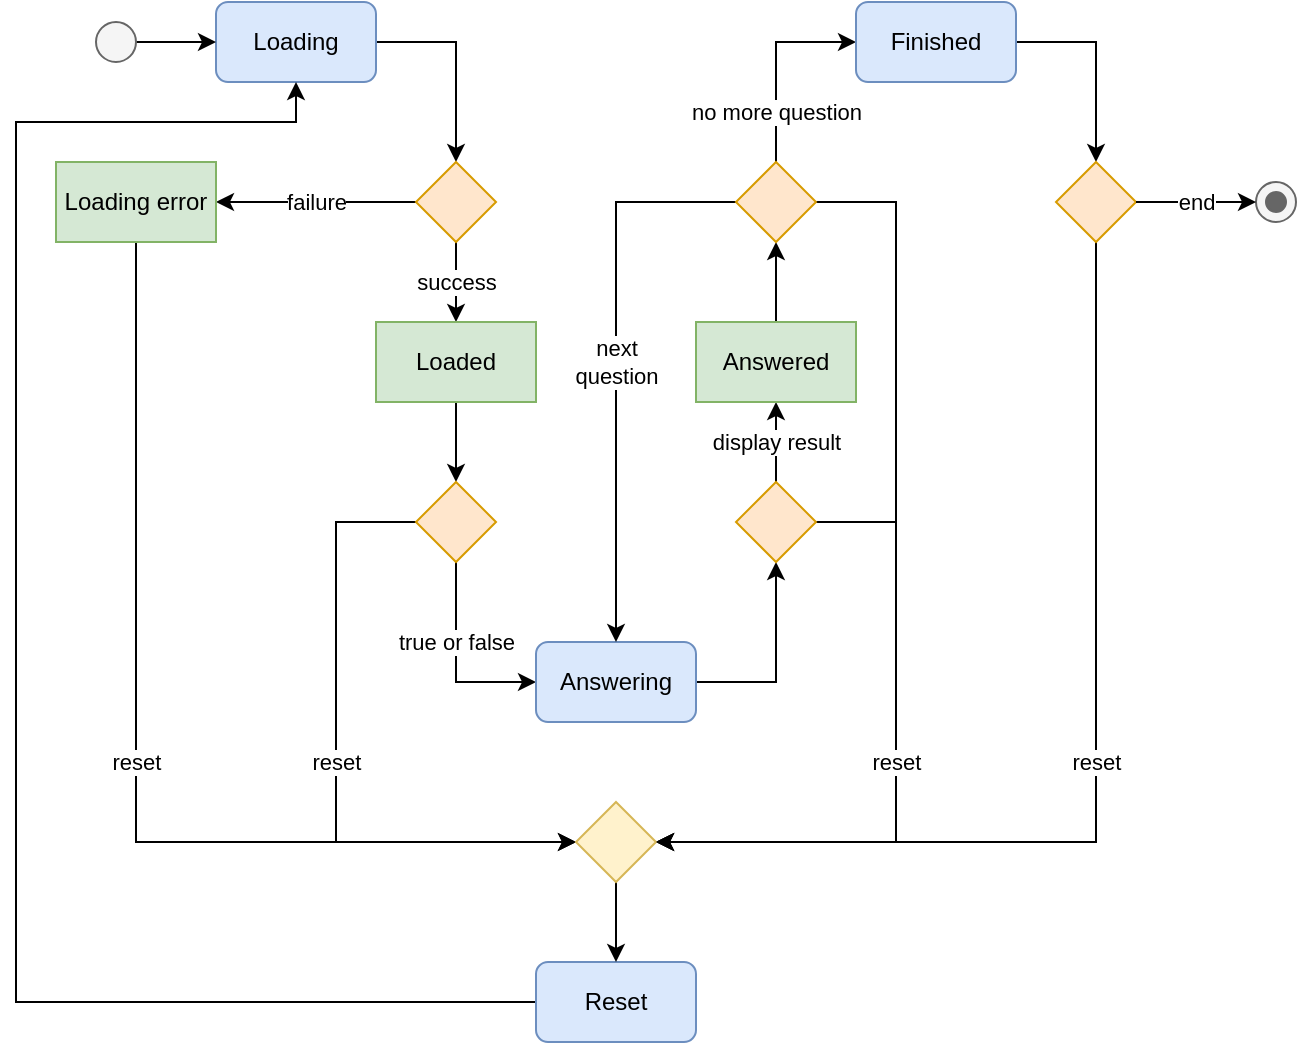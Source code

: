 <mxfile version="24.7.17">
  <diagram name="Page-1" id="n4YTPFiaNwmfkghKdESe">
    <mxGraphModel dx="2074" dy="1128" grid="1" gridSize="10" guides="1" tooltips="1" connect="1" arrows="1" fold="1" page="1" pageScale="1" pageWidth="720" pageHeight="600" math="0" shadow="0">
      <root>
        <mxCell id="0" />
        <mxCell id="1" parent="0" />
        <mxCell id="MU9g39NuWjS2vlEsyIcT-1" style="edgeStyle=orthogonalEdgeStyle;rounded=0;orthogonalLoop=1;jettySize=auto;html=1;exitX=1;exitY=0.5;exitDx=0;exitDy=0;entryX=0.5;entryY=0;entryDx=0;entryDy=0;" edge="1" parent="1" source="MU9g39NuWjS2vlEsyIcT-2" target="MU9g39NuWjS2vlEsyIcT-5">
          <mxGeometry relative="1" as="geometry" />
        </mxCell>
        <mxCell id="MU9g39NuWjS2vlEsyIcT-2" value="Loading" style="rounded=1;whiteSpace=wrap;html=1;fontSize=12;glass=0;strokeWidth=1;shadow=0;fillColor=#dae8fc;strokeColor=#6c8ebf;" vertex="1" parent="1">
          <mxGeometry x="140" y="40" width="80" height="40" as="geometry" />
        </mxCell>
        <mxCell id="MU9g39NuWjS2vlEsyIcT-3" value="success" style="edgeStyle=orthogonalEdgeStyle;rounded=0;orthogonalLoop=1;jettySize=auto;html=1;exitX=0.5;exitY=1;exitDx=0;exitDy=0;entryX=0.5;entryY=0;entryDx=0;entryDy=0;" edge="1" parent="1" source="MU9g39NuWjS2vlEsyIcT-5" target="MU9g39NuWjS2vlEsyIcT-7">
          <mxGeometry relative="1" as="geometry" />
        </mxCell>
        <mxCell id="MU9g39NuWjS2vlEsyIcT-4" value="failure" style="edgeStyle=orthogonalEdgeStyle;rounded=0;orthogonalLoop=1;jettySize=auto;html=1;exitX=0;exitY=0.5;exitDx=0;exitDy=0;entryX=1;entryY=0.5;entryDx=0;entryDy=0;" edge="1" parent="1" source="MU9g39NuWjS2vlEsyIcT-5" target="MU9g39NuWjS2vlEsyIcT-29">
          <mxGeometry relative="1" as="geometry">
            <mxPoint x="160" y="140" as="targetPoint" />
          </mxGeometry>
        </mxCell>
        <mxCell id="MU9g39NuWjS2vlEsyIcT-5" value="" style="rhombus;whiteSpace=wrap;html=1;shadow=0;fontFamily=Helvetica;fontSize=12;align=center;strokeWidth=1;spacing=6;spacingTop=-4;fillColor=#ffe6cc;strokeColor=#d79b00;" vertex="1" parent="1">
          <mxGeometry x="240" y="120" width="40" height="40" as="geometry" />
        </mxCell>
        <mxCell id="MU9g39NuWjS2vlEsyIcT-6" style="edgeStyle=orthogonalEdgeStyle;rounded=0;orthogonalLoop=1;jettySize=auto;html=1;exitX=0.5;exitY=1;exitDx=0;exitDy=0;entryX=0.5;entryY=0;entryDx=0;entryDy=0;" edge="1" parent="1" source="MU9g39NuWjS2vlEsyIcT-7" target="MU9g39NuWjS2vlEsyIcT-10">
          <mxGeometry relative="1" as="geometry" />
        </mxCell>
        <mxCell id="MU9g39NuWjS2vlEsyIcT-7" value="Loaded" style="rounded=0;whiteSpace=wrap;html=1;fillColor=#d5e8d4;strokeColor=#82b366;" vertex="1" parent="1">
          <mxGeometry x="220" y="200" width="80" height="40" as="geometry" />
        </mxCell>
        <mxCell id="MU9g39NuWjS2vlEsyIcT-8" value="reset" style="edgeStyle=orthogonalEdgeStyle;rounded=0;orthogonalLoop=1;jettySize=auto;html=1;exitX=0;exitY=0.5;exitDx=0;exitDy=0;entryX=0;entryY=0.5;entryDx=0;entryDy=0;" edge="1" parent="1" source="MU9g39NuWjS2vlEsyIcT-10" target="MU9g39NuWjS2vlEsyIcT-28">
          <mxGeometry relative="1" as="geometry">
            <Array as="points">
              <mxPoint x="200" y="300" />
              <mxPoint x="200" y="460" />
            </Array>
          </mxGeometry>
        </mxCell>
        <mxCell id="MU9g39NuWjS2vlEsyIcT-9" value="true or false" style="edgeStyle=orthogonalEdgeStyle;rounded=0;orthogonalLoop=1;jettySize=auto;html=1;exitX=0.5;exitY=1;exitDx=0;exitDy=0;entryX=0;entryY=0.5;entryDx=0;entryDy=0;" edge="1" parent="1" source="MU9g39NuWjS2vlEsyIcT-10" target="MU9g39NuWjS2vlEsyIcT-14">
          <mxGeometry x="-0.2" relative="1" as="geometry">
            <mxPoint as="offset" />
          </mxGeometry>
        </mxCell>
        <mxCell id="MU9g39NuWjS2vlEsyIcT-10" value="" style="rhombus;whiteSpace=wrap;html=1;shadow=0;fontFamily=Helvetica;fontSize=12;align=center;strokeWidth=1;spacing=6;spacingTop=-4;fillColor=#ffe6cc;strokeColor=#d79b00;" vertex="1" parent="1">
          <mxGeometry x="240" y="280" width="40" height="40" as="geometry" />
        </mxCell>
        <mxCell id="MU9g39NuWjS2vlEsyIcT-11" style="edgeStyle=orthogonalEdgeStyle;rounded=0;orthogonalLoop=1;jettySize=auto;html=1;exitX=0;exitY=0.5;exitDx=0;exitDy=0;entryX=0.5;entryY=1;entryDx=0;entryDy=0;" edge="1" parent="1" source="MU9g39NuWjS2vlEsyIcT-12" target="MU9g39NuWjS2vlEsyIcT-2">
          <mxGeometry relative="1" as="geometry">
            <Array as="points">
              <mxPoint x="40" y="540" />
              <mxPoint x="40" y="100" />
              <mxPoint x="180" y="100" />
            </Array>
          </mxGeometry>
        </mxCell>
        <mxCell id="MU9g39NuWjS2vlEsyIcT-12" value="Reset" style="rounded=1;whiteSpace=wrap;html=1;fontSize=12;glass=0;strokeWidth=1;shadow=0;fillColor=#dae8fc;strokeColor=#6c8ebf;" vertex="1" parent="1">
          <mxGeometry x="300" y="520" width="80" height="40" as="geometry" />
        </mxCell>
        <mxCell id="MU9g39NuWjS2vlEsyIcT-13" style="edgeStyle=orthogonalEdgeStyle;rounded=0;orthogonalLoop=1;jettySize=auto;html=1;exitX=1;exitY=0.5;exitDx=0;exitDy=0;entryX=0.5;entryY=1;entryDx=0;entryDy=0;" edge="1" parent="1" source="MU9g39NuWjS2vlEsyIcT-14" target="MU9g39NuWjS2vlEsyIcT-17">
          <mxGeometry relative="1" as="geometry" />
        </mxCell>
        <mxCell id="MU9g39NuWjS2vlEsyIcT-14" value="Answering" style="rounded=1;whiteSpace=wrap;html=1;fontSize=12;glass=0;strokeWidth=1;shadow=0;fillColor=#dae8fc;strokeColor=#6c8ebf;" vertex="1" parent="1">
          <mxGeometry x="300" y="360" width="80" height="40" as="geometry" />
        </mxCell>
        <mxCell id="MU9g39NuWjS2vlEsyIcT-15" value="display result" style="edgeStyle=orthogonalEdgeStyle;rounded=0;orthogonalLoop=1;jettySize=auto;html=1;exitX=0.5;exitY=0;exitDx=0;exitDy=0;entryX=0.5;entryY=1;entryDx=0;entryDy=0;" edge="1" parent="1" source="MU9g39NuWjS2vlEsyIcT-17" target="MU9g39NuWjS2vlEsyIcT-19">
          <mxGeometry relative="1" as="geometry" />
        </mxCell>
        <mxCell id="MU9g39NuWjS2vlEsyIcT-16" style="edgeStyle=orthogonalEdgeStyle;rounded=0;orthogonalLoop=1;jettySize=auto;html=1;exitX=1;exitY=0.5;exitDx=0;exitDy=0;entryX=1;entryY=0.5;entryDx=0;entryDy=0;" edge="1" parent="1" source="MU9g39NuWjS2vlEsyIcT-17" target="MU9g39NuWjS2vlEsyIcT-28">
          <mxGeometry relative="1" as="geometry">
            <Array as="points">
              <mxPoint x="480" y="300" />
              <mxPoint x="480" y="460" />
            </Array>
          </mxGeometry>
        </mxCell>
        <mxCell id="MU9g39NuWjS2vlEsyIcT-17" value="" style="rhombus;whiteSpace=wrap;html=1;shadow=0;fontFamily=Helvetica;fontSize=12;align=center;strokeWidth=1;spacing=6;spacingTop=-4;fillColor=#ffe6cc;strokeColor=#d79b00;" vertex="1" parent="1">
          <mxGeometry x="400" y="280" width="40" height="40" as="geometry" />
        </mxCell>
        <mxCell id="MU9g39NuWjS2vlEsyIcT-18" style="edgeStyle=orthogonalEdgeStyle;rounded=0;orthogonalLoop=1;jettySize=auto;html=1;exitX=0.5;exitY=0;exitDx=0;exitDy=0;entryX=0.5;entryY=1;entryDx=0;entryDy=0;" edge="1" parent="1" source="MU9g39NuWjS2vlEsyIcT-19" target="MU9g39NuWjS2vlEsyIcT-23">
          <mxGeometry relative="1" as="geometry" />
        </mxCell>
        <mxCell id="MU9g39NuWjS2vlEsyIcT-19" value="Answered" style="rounded=0;whiteSpace=wrap;html=1;fillColor=#d5e8d4;strokeColor=#82b366;" vertex="1" parent="1">
          <mxGeometry x="380" y="200" width="80" height="40" as="geometry" />
        </mxCell>
        <mxCell id="MU9g39NuWjS2vlEsyIcT-20" value="no more question" style="edgeStyle=orthogonalEdgeStyle;rounded=0;orthogonalLoop=1;jettySize=auto;html=1;exitX=0.5;exitY=0;exitDx=0;exitDy=0;entryX=0;entryY=0.5;entryDx=0;entryDy=0;" edge="1" parent="1" source="MU9g39NuWjS2vlEsyIcT-23" target="MU9g39NuWjS2vlEsyIcT-25">
          <mxGeometry x="-0.5" relative="1" as="geometry">
            <mxPoint as="offset" />
          </mxGeometry>
        </mxCell>
        <mxCell id="MU9g39NuWjS2vlEsyIcT-21" value="reset" style="edgeStyle=orthogonalEdgeStyle;rounded=0;orthogonalLoop=1;jettySize=auto;html=1;exitX=1;exitY=0.5;exitDx=0;exitDy=0;" edge="1" parent="1" source="MU9g39NuWjS2vlEsyIcT-23">
          <mxGeometry x="0.333" relative="1" as="geometry">
            <mxPoint x="360" y="460" as="targetPoint" />
            <Array as="points">
              <mxPoint x="480" y="140" />
              <mxPoint x="480" y="460" />
            </Array>
            <mxPoint as="offset" />
          </mxGeometry>
        </mxCell>
        <mxCell id="MU9g39NuWjS2vlEsyIcT-22" value="next&lt;div&gt;question&lt;/div&gt;" style="edgeStyle=orthogonalEdgeStyle;rounded=0;orthogonalLoop=1;jettySize=auto;html=1;exitX=0;exitY=0.5;exitDx=0;exitDy=0;entryX=0.5;entryY=0;entryDx=0;entryDy=0;" edge="1" parent="1" source="MU9g39NuWjS2vlEsyIcT-23" target="MU9g39NuWjS2vlEsyIcT-14">
          <mxGeometry relative="1" as="geometry">
            <mxPoint as="offset" />
          </mxGeometry>
        </mxCell>
        <mxCell id="MU9g39NuWjS2vlEsyIcT-23" value="" style="rhombus;whiteSpace=wrap;html=1;shadow=0;fontFamily=Helvetica;fontSize=12;align=center;strokeWidth=1;spacing=6;spacingTop=-4;fillColor=#ffe6cc;strokeColor=#d79b00;" vertex="1" parent="1">
          <mxGeometry x="400" y="120" width="40" height="40" as="geometry" />
        </mxCell>
        <mxCell id="MU9g39NuWjS2vlEsyIcT-24" style="edgeStyle=orthogonalEdgeStyle;rounded=0;orthogonalLoop=1;jettySize=auto;html=1;exitX=1;exitY=0.5;exitDx=0;exitDy=0;entryX=0.5;entryY=0;entryDx=0;entryDy=0;" edge="1" parent="1" source="MU9g39NuWjS2vlEsyIcT-25" target="MU9g39NuWjS2vlEsyIcT-33">
          <mxGeometry relative="1" as="geometry" />
        </mxCell>
        <mxCell id="MU9g39NuWjS2vlEsyIcT-25" value="Finished" style="rounded=1;whiteSpace=wrap;html=1;fontSize=12;glass=0;strokeWidth=1;shadow=0;fillColor=#dae8fc;strokeColor=#6c8ebf;" vertex="1" parent="1">
          <mxGeometry x="460" y="40" width="80" height="40" as="geometry" />
        </mxCell>
        <mxCell id="MU9g39NuWjS2vlEsyIcT-26" value="reset" style="edgeStyle=orthogonalEdgeStyle;rounded=0;orthogonalLoop=1;jettySize=auto;html=1;entryX=0;entryY=0.5;entryDx=0;entryDy=0;exitX=0.5;exitY=1;exitDx=0;exitDy=0;" edge="1" parent="1" source="MU9g39NuWjS2vlEsyIcT-29" target="MU9g39NuWjS2vlEsyIcT-28">
          <mxGeometry relative="1" as="geometry">
            <mxPoint x="100" y="190" as="sourcePoint" />
          </mxGeometry>
        </mxCell>
        <mxCell id="MU9g39NuWjS2vlEsyIcT-27" style="edgeStyle=orthogonalEdgeStyle;rounded=0;orthogonalLoop=1;jettySize=auto;html=1;exitX=0.5;exitY=1;exitDx=0;exitDy=0;entryX=0.5;entryY=0;entryDx=0;entryDy=0;" edge="1" parent="1" source="MU9g39NuWjS2vlEsyIcT-28" target="MU9g39NuWjS2vlEsyIcT-12">
          <mxGeometry relative="1" as="geometry" />
        </mxCell>
        <mxCell id="MU9g39NuWjS2vlEsyIcT-28" value="" style="rhombus;whiteSpace=wrap;html=1;shadow=0;fontFamily=Helvetica;fontSize=12;align=center;strokeWidth=1;spacing=6;spacingTop=-4;fillColor=#fff2cc;strokeColor=#d6b656;" vertex="1" parent="1">
          <mxGeometry x="320" y="440" width="40" height="40" as="geometry" />
        </mxCell>
        <mxCell id="MU9g39NuWjS2vlEsyIcT-29" value="Loading error" style="rounded=0;whiteSpace=wrap;html=1;fillColor=#d5e8d4;strokeColor=#82b366;" vertex="1" parent="1">
          <mxGeometry x="60" y="120" width="80" height="40" as="geometry" />
        </mxCell>
        <mxCell id="MU9g39NuWjS2vlEsyIcT-36" style="edgeStyle=orthogonalEdgeStyle;rounded=0;orthogonalLoop=1;jettySize=auto;html=1;exitX=1;exitY=0.5;exitDx=0;exitDy=0;entryX=0;entryY=0.5;entryDx=0;entryDy=0;" edge="1" parent="1" source="MU9g39NuWjS2vlEsyIcT-31" target="MU9g39NuWjS2vlEsyIcT-2">
          <mxGeometry relative="1" as="geometry" />
        </mxCell>
        <mxCell id="MU9g39NuWjS2vlEsyIcT-31" value="" style="ellipse;fillColor=#f5f5f5;html=1;fontColor=#333333;strokeColor=#666666;" vertex="1" parent="1">
          <mxGeometry x="80" y="50" width="20" height="20" as="geometry" />
        </mxCell>
        <mxCell id="MU9g39NuWjS2vlEsyIcT-32" value="reset" style="edgeStyle=orthogonalEdgeStyle;rounded=0;orthogonalLoop=1;jettySize=auto;html=1;exitX=0.5;exitY=1;exitDx=0;exitDy=0;entryX=1;entryY=0.5;entryDx=0;entryDy=0;" edge="1" parent="1" source="MU9g39NuWjS2vlEsyIcT-33" target="MU9g39NuWjS2vlEsyIcT-28">
          <mxGeometry relative="1" as="geometry" />
        </mxCell>
        <mxCell id="MU9g39NuWjS2vlEsyIcT-33" value="" style="rhombus;whiteSpace=wrap;html=1;shadow=0;fontFamily=Helvetica;fontSize=12;align=center;strokeWidth=1;spacing=6;spacingTop=-4;fillColor=#ffe6cc;strokeColor=#d79b00;" vertex="1" parent="1">
          <mxGeometry x="560" y="120" width="40" height="40" as="geometry" />
        </mxCell>
        <mxCell id="MU9g39NuWjS2vlEsyIcT-34" value="" style="shape=mxgraph.sysml.actFinal;html=1;verticalLabelPosition=bottom;labelBackgroundColor=#ffffff;verticalAlign=top;fillColor=#f5f5f5;fontColor=#333333;strokeColor=#666666;" vertex="1" parent="1">
          <mxGeometry x="660" y="130" width="20" height="20" as="geometry" />
        </mxCell>
        <mxCell id="MU9g39NuWjS2vlEsyIcT-35" value="end" style="edgeStyle=orthogonalEdgeStyle;rounded=0;orthogonalLoop=1;jettySize=auto;html=1;exitX=1;exitY=0.5;exitDx=0;exitDy=0;entryX=0;entryY=0.5;entryDx=0;entryDy=0;entryPerimeter=0;" edge="1" parent="1" source="MU9g39NuWjS2vlEsyIcT-33" target="MU9g39NuWjS2vlEsyIcT-34">
          <mxGeometry relative="1" as="geometry" />
        </mxCell>
      </root>
    </mxGraphModel>
  </diagram>
</mxfile>

